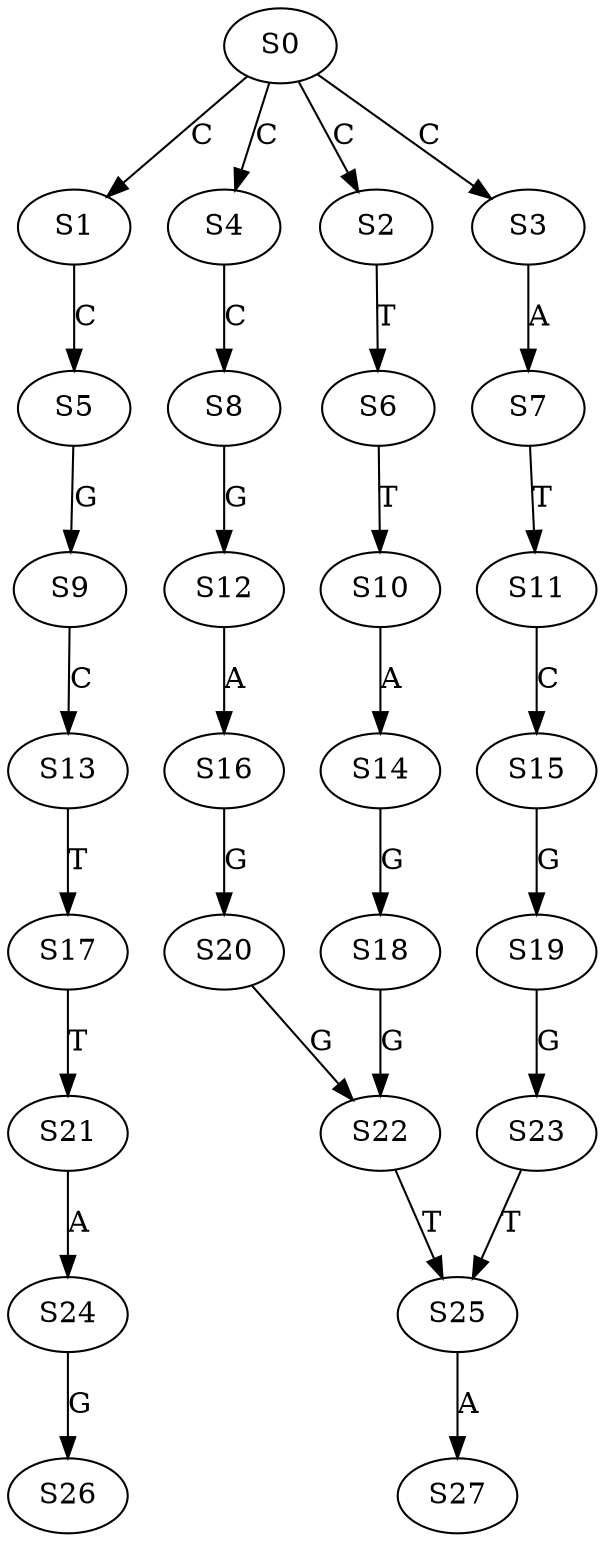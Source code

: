strict digraph  {
	S0 -> S1 [ label = C ];
	S0 -> S2 [ label = C ];
	S0 -> S3 [ label = C ];
	S0 -> S4 [ label = C ];
	S1 -> S5 [ label = C ];
	S2 -> S6 [ label = T ];
	S3 -> S7 [ label = A ];
	S4 -> S8 [ label = C ];
	S5 -> S9 [ label = G ];
	S6 -> S10 [ label = T ];
	S7 -> S11 [ label = T ];
	S8 -> S12 [ label = G ];
	S9 -> S13 [ label = C ];
	S10 -> S14 [ label = A ];
	S11 -> S15 [ label = C ];
	S12 -> S16 [ label = A ];
	S13 -> S17 [ label = T ];
	S14 -> S18 [ label = G ];
	S15 -> S19 [ label = G ];
	S16 -> S20 [ label = G ];
	S17 -> S21 [ label = T ];
	S18 -> S22 [ label = G ];
	S19 -> S23 [ label = G ];
	S20 -> S22 [ label = G ];
	S21 -> S24 [ label = A ];
	S22 -> S25 [ label = T ];
	S23 -> S25 [ label = T ];
	S24 -> S26 [ label = G ];
	S25 -> S27 [ label = A ];
}
